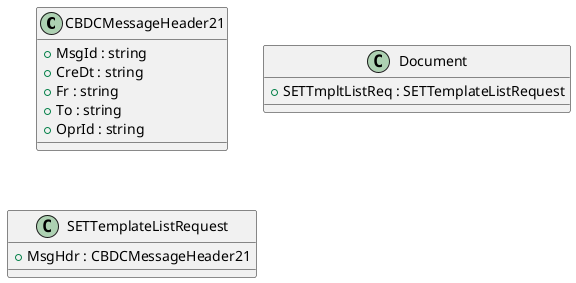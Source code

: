 @startuml

class CBDCMessageHeader21 {
    +MsgId : string
    +CreDt : string
    +Fr : string
    +To : string
    +OprId : string
}
class Document {
    +SETTmpltListReq : SETTemplateListRequest
}
class SETTemplateListRequest {
    +MsgHdr : CBDCMessageHeader21
}

@enduml
